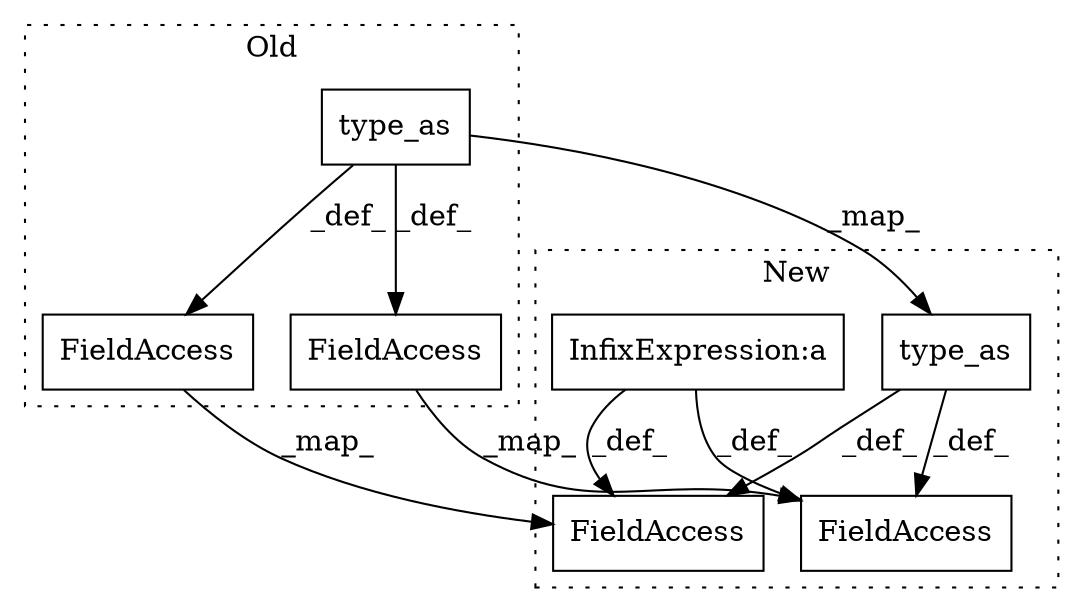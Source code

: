 digraph G {
subgraph cluster0 {
1 [label="type_as" a="32" s="898,911" l="8,1" shape="box"];
3 [label="FieldAccess" a="22" s="1376" l="14" shape="box"];
6 [label="FieldAccess" a="22" s="1289" l="14" shape="box"];
label = "Old";
style="dotted";
}
subgraph cluster1 {
2 [label="type_as" a="32" s="907,920" l="8,1" shape="box"];
4 [label="FieldAccess" a="22" s="1398" l="14" shape="box"];
5 [label="FieldAccess" a="22" s="1311" l="14" shape="box"];
7 [label="InfixExpression:a" a="27" s="927" l="3" shape="box"];
label = "New";
style="dotted";
}
1 -> 6 [label="_def_"];
1 -> 3 [label="_def_"];
1 -> 2 [label="_map_"];
2 -> 4 [label="_def_"];
2 -> 5 [label="_def_"];
3 -> 4 [label="_map_"];
6 -> 5 [label="_map_"];
7 -> 5 [label="_def_"];
7 -> 4 [label="_def_"];
}